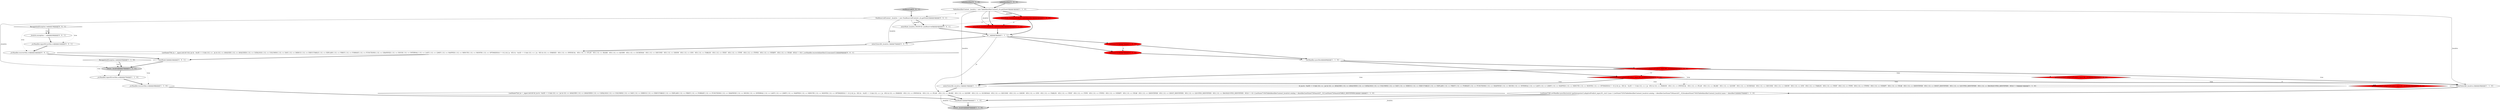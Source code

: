 digraph {
16 [style = filled, label = "getInterpreter().adaptivePredict(_input,94,_ctx)@@@30@@@['1', '0', '0']", fillcolor = red, shape = diamond image = "AAA1AAABBB1BBB"];
30 [style = filled, label = "enterOuterAlt(_localctx,1)@@@7@@@['0', '0', '1']", fillcolor = white, shape = ellipse image = "AAA0AAABBB3BBB"];
7 [style = filled, label = "setState(737)@@@7@@@['1', '0', '0']", fillcolor = red, shape = ellipse image = "AAA1AAABBB1BBB"];
14 [style = filled, label = "_errHandler.reportError(this,re)@@@47@@@['1', '1', '0']", fillcolor = white, shape = ellipse image = "AAA0AAABBB1BBB"];
15 [style = filled, label = "RecognitionException re@@@45@@@['1', '1', '0']", fillcolor = white, shape = diamond image = "AAA0AAABBB1BBB"];
29 [style = filled, label = "enterRule(_localctx,106,RULE_nonReserved)@@@4@@@['0', '0', '1']", fillcolor = white, shape = ellipse image = "AAA0AAABBB3BBB"];
32 [style = filled, label = "_errHandler.recover(this,re)@@@22@@@['0', '0', '1']", fillcolor = white, shape = ellipse image = "AAA0AAABBB3BBB"];
33 [style = filled, label = "{exitRule()}@@@24@@@['0', '0', '1']", fillcolor = white, shape = ellipse image = "AAA0AAABBB3BBB"];
21 [style = filled, label = "tableIdentifier['0', '1', '0']", fillcolor = lightgray, shape = diamond image = "AAA0AAABBB2BBB"];
9 [style = filled, label = "tableIdentifier['1', '0', '0']", fillcolor = lightgray, shape = diamond image = "AAA0AAABBB1BBB"];
20 [style = filled, label = "getInterpreter().adaptivePredict(_input,94,_ctx)@@@9@@@['0', '1', '0']", fillcolor = red, shape = diamond image = "AAA1AAABBB2BBB"];
0 [style = filled, label = "{setState(722)_la = _input.LA(1)if ((((_la) & ~0x3f) == 0 && ((1L << _la) & ((1L << ANALYZE) | (1L << ANALYZED) | (1L << CATALOGS) | (1L << COLUMNS) | (1L << DAY) | (1L << DEBUG) | (1L << EXECUTABLE) | (1L << EXPLAIN) | (1L << FIRST) | (1L << FORMAT) | (1L << FUNCTIONS) | (1L << GRAPHVIZ) | (1L << HOUR) | (1L << INTERVAL) | (1L << LAST) | (1L << LIMIT) | (1L << MAPPED) | (1L << MINUTE) | (1L << MONTH) | (1L << OPTIMIZED))) != 0) || ((((_la - 65)) & ~0x3f) == 0 && ((1L << (_la - 65)) & ((1L << (PARSED - 65)) | (1L << (PHYSICAL - 65)) | (1L << (PLAN - 65)) | (1L << (RLIKE - 65)) | (1L << (QUERY - 65)) | (1L << (SCHEMAS - 65)) | (1L << (SECOND - 65)) | (1L << (SHOW - 65)) | (1L << (SYS - 65)) | (1L << (TABLES - 65)) | (1L << (TEXT - 65)) | (1L << (TYPE - 65)) | (1L << (TYPES - 65)) | (1L << (VERIFY - 65)) | (1L << (YEAR - 65)) | (1L << (IDENTIFIER - 65)) | (1L << (DIGIT_IDENTIFIER - 65)) | (1L << (QUOTED_IDENTIFIER - 65)) | (1L << (BACKQUOTED_IDENTIFIER - 65)))) != 0)) {{setState(719)((TableIdentifierContext)_localctx).catalog = identifier()setState(720)match(T__3)}}setState(724)match(TABLE_IDENTIFIER)}@@@11@@@['1', '1', '0']", fillcolor = white, shape = ellipse image = "AAA0AAABBB1BBB"];
25 [style = filled, label = "RecognitionException re@@@19@@@['0', '0', '1']", fillcolor = white, shape = diamond image = "AAA0AAABBB3BBB"];
26 [style = filled, label = "_errHandler.reportError(this,re)@@@21@@@['0', '0', '1']", fillcolor = white, shape = ellipse image = "AAA0AAABBB3BBB"];
18 [style = filled, label = "_errHandler.sync(this)@@@8@@@['1', '1', '0']", fillcolor = white, shape = ellipse image = "AAA0AAABBB1BBB"];
5 [style = filled, label = "return _localctx@@@53@@@['1', '1', '0']", fillcolor = lightgray, shape = ellipse image = "AAA0AAABBB1BBB"];
1 [style = filled, label = "enterRule(_localctx,96,RULE_tableIdentifier)@@@4@@@['1', '0', '0']", fillcolor = red, shape = ellipse image = "AAA1AAABBB1BBB"];
3 [style = filled, label = "return _localctx@@@27@@@['1', '1', '1']", fillcolor = lightgray, shape = ellipse image = "AAA0AAABBB1BBB"];
4 [style = filled, label = "enterOuterAlt(_localctx,2)@@@26@@@['1', '1', '0']", fillcolor = white, shape = ellipse image = "AAA0AAABBB1BBB"];
2 [style = filled, label = "enterOuterAlt(_localctx,1)@@@10@@@['1', '1', '0']", fillcolor = white, shape = ellipse image = "AAA0AAABBB1BBB"];
10 [style = filled, label = "getInterpreter().adaptivePredict(_input,95,_ctx)@@@9@@@['1', '0', '0']", fillcolor = red, shape = diamond image = "AAA1AAABBB1BBB"];
28 [style = filled, label = "NonReservedContext _localctx = new NonReservedContext(_ctx,getState())@@@3@@@['0', '0', '1']", fillcolor = white, shape = ellipse image = "AAA0AAABBB3BBB"];
8 [style = filled, label = "{setState(728)_errHandler.sync(this)switch (getInterpreter().adaptivePredict(_input,93,_ctx)) {case 1:{setState(725)((TableIdentifierContext)_localctx).catalog = identifier()setState(726)match(T__3)}breaksetState(730)((TableIdentifierContext)_localctx).name = identifier()}@@@27@@@['1', '1', '0']", fillcolor = white, shape = ellipse image = "AAA0AAABBB1BBB"];
12 [style = filled, label = "(((_la) & ~0x3f) == 0 && ((1L << _la) & ((1L << ANALYZE) | (1L << ANALYZED) | (1L << CATALOGS) | (1L << COLUMNS) | (1L << DAY) | (1L << DEBUG) | (1L << EXECUTABLE) | (1L << EXPLAIN) | (1L << FIRST) | (1L << FORMAT) | (1L << FUNCTIONS) | (1L << GRAPHVIZ) | (1L << HOUR) | (1L << INTERVAL) | (1L << LAST) | (1L << LIMIT) | (1L << MAPPED) | (1L << MINUTE) | (1L << MONTH) | (1L << OPTIMIZED))) != 0) || ((((_la - 65)) & ~0x3f) == 0 && ((1L << (_la - 65)) & ((1L << (PARSED - 65)) | (1L << (PHYSICAL - 65)) | (1L << (PLAN - 65)) | (1L << (RLIKE - 65)) | (1L << (QUERY - 65)) | (1L << (SCHEMAS - 65)) | (1L << (SECOND - 65)) | (1L << (SHOW - 65)) | (1L << (SYS - 65)) | (1L << (TABLES - 65)) | (1L << (TEXT - 65)) | (1L << (TYPE - 65)) | (1L << (TYPES - 65)) | (1L << (VERIFY - 65)) | (1L << (YEAR - 65)) | (1L << (IDENTIFIER - 65)) | (1L << (DIGIT_IDENTIFIER - 65)) | (1L << (QUOTED_IDENTIFIER - 65)) | (1L << (BACKQUOTED_IDENTIFIER - 65)))) != 0)@@@14@@@['1', '1', '0']", fillcolor = white, shape = diamond image = "AAA0AAABBB1BBB"];
31 [style = filled, label = "_localctx.exception = re@@@20@@@['0', '0', '1']", fillcolor = white, shape = ellipse image = "AAA0AAABBB3BBB"];
17 [style = filled, label = "_errHandler.recover(this,re)@@@48@@@['1', '1', '0']", fillcolor = white, shape = ellipse image = "AAA0AAABBB1BBB"];
6 [style = filled, label = "{exitRule()}@@@50@@@['1', '1', '0']", fillcolor = white, shape = ellipse image = "AAA0AAABBB1BBB"];
23 [style = filled, label = "enterRule(_localctx,94,RULE_tableIdentifier)@@@4@@@['0', '1', '0']", fillcolor = red, shape = ellipse image = "AAA1AAABBB2BBB"];
11 [style = filled, label = "int _la@@@5@@@['1', '1', '1']", fillcolor = white, shape = ellipse image = "AAA0AAABBB1BBB"];
13 [style = filled, label = "TableIdentifierContext _localctx = new TableIdentifierContext(_ctx,getState())@@@3@@@['1', '1', '0']", fillcolor = white, shape = ellipse image = "AAA0AAABBB1BBB"];
24 [style = filled, label = "{setState(754)_la = _input.LA(1)if (!((((_la) & ~0x3f) == 0 && ((1L << _la) & ((1L << ANALYZE) | (1L << ANALYZED) | (1L << CATALOGS) | (1L << COLUMNS) | (1L << DAY) | (1L << DEBUG) | (1L << EXECUTABLE) | (1L << EXPLAIN) | (1L << FIRST) | (1L << FORMAT) | (1L << FUNCTIONS) | (1L << GRAPHVIZ) | (1L << HOUR) | (1L << INTERVAL) | (1L << LAST) | (1L << LIMIT) | (1L << MAPPED) | (1L << MINUTE) | (1L << MONTH) | (1L << OPTIMIZED))) != 0) || ((((_la - 65)) & ~0x3f) == 0 && ((1L << (_la - 65)) & ((1L << (PARSED - 65)) | (1L << (PHYSICAL - 65)) | (1L << (PLAN - 65)) | (1L << (RLIKE - 65)) | (1L << (QUERY - 65)) | (1L << (SCHEMAS - 65)) | (1L << (SECOND - 65)) | (1L << (SHOW - 65)) | (1L << (SYS - 65)) | (1L << (TABLES - 65)) | (1L << (TEXT - 65)) | (1L << (TYPE - 65)) | (1L << (TYPES - 65)) | (1L << (VERIFY - 65)) | (1L << (YEAR - 65)))) != 0))) {_errHandler.recoverInline(this)}{consume()}}@@@8@@@['0', '0', '1']", fillcolor = white, shape = ellipse image = "AAA0AAABBB3BBB"];
22 [style = filled, label = "getInterpreter().adaptivePredict(_input,93,_ctx)@@@30@@@['0', '1', '0']", fillcolor = red, shape = diamond image = "AAA1AAABBB2BBB"];
19 [style = filled, label = "setState(731)@@@7@@@['0', '1', '0']", fillcolor = red, shape = ellipse image = "AAA1AAABBB2BBB"];
27 [style = filled, label = "nonReserved['0', '0', '1']", fillcolor = lightgray, shape = diamond image = "AAA0AAABBB3BBB"];
28->29 [style = bold, label=""];
16->22 [style = dashed, label="0"];
30->24 [style = bold, label=""];
25->32 [style = dotted, label="true"];
19->18 [style = bold, label=""];
10->12 [style = dotted, label="true"];
13->2 [style = solid, label="_localctx"];
26->32 [style = bold, label=""];
33->3 [style = bold, label=""];
17->6 [style = bold, label=""];
0->6 [style = bold, label=""];
25->31 [style = dotted, label="true"];
8->5 [style = solid, label="_localctx"];
27->28 [style = bold, label=""];
13->23 [style = solid, label="_localctx"];
3->14 [style = bold, label=""];
1->29 [style = dashed, label="0"];
0->5 [style = solid, label="_localctx"];
28->30 [style = solid, label="_localctx"];
13->1 [style = solid, label="_localctx"];
14->17 [style = bold, label=""];
8->6 [style = bold, label=""];
11->19 [style = bold, label=""];
28->29 [style = solid, label="_localctx"];
15->3 [style = bold, label=""];
15->14 [style = dotted, label="true"];
32->33 [style = bold, label=""];
28->3 [style = solid, label="_localctx"];
13->1 [style = bold, label=""];
1->11 [style = bold, label=""];
20->4 [style = bold, label=""];
25->31 [style = bold, label=""];
20->2 [style = bold, label=""];
15->17 [style = dotted, label="true"];
15->3 [style = dotted, label="true"];
13->28 [style = dashed, label="0"];
24->33 [style = bold, label=""];
6->5 [style = bold, label=""];
18->20 [style = bold, label=""];
31->26 [style = bold, label=""];
2->0 [style = bold, label=""];
18->10 [style = bold, label=""];
10->2 [style = dotted, label="true"];
7->19 [style = dashed, label="0"];
20->4 [style = dotted, label="true"];
13->4 [style = solid, label="_localctx"];
13->23 [style = bold, label=""];
10->4 [style = bold, label=""];
7->18 [style = bold, label=""];
4->8 [style = bold, label=""];
20->2 [style = dotted, label="true"];
10->20 [style = dashed, label="0"];
10->2 [style = bold, label=""];
20->12 [style = dotted, label="true"];
20->22 [style = dotted, label="true"];
11->0 [style = solid, label="_la"];
23->11 [style = bold, label=""];
10->4 [style = dotted, label="true"];
10->16 [style = dotted, label="true"];
1->23 [style = dashed, label="0"];
11->30 [style = bold, label=""];
29->11 [style = bold, label=""];
11->7 [style = bold, label=""];
25->26 [style = dotted, label="true"];
21->13 [style = bold, label=""];
9->13 [style = bold, label=""];
}
